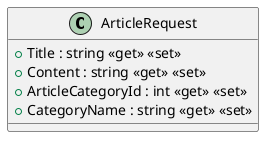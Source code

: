 @startuml
class ArticleRequest {
    + Title : string <<get>> <<set>>
    + Content : string <<get>> <<set>>
    + ArticleCategoryId : int <<get>> <<set>>
    + CategoryName : string <<get>> <<set>>
}
@enduml
